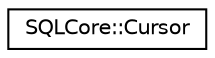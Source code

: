 digraph "Graphical Class Hierarchy"
{
 // LATEX_PDF_SIZE
  edge [fontname="Helvetica",fontsize="10",labelfontname="Helvetica",labelfontsize="10"];
  node [fontname="Helvetica",fontsize="10",shape=record];
  rankdir="LR";
  Node0 [label="SQLCore::Cursor",height=0.2,width=0.4,color="black", fillcolor="white", style="filled",URL="$class_s_q_l_core_1_1_cursor.html",tooltip=" "];
}
